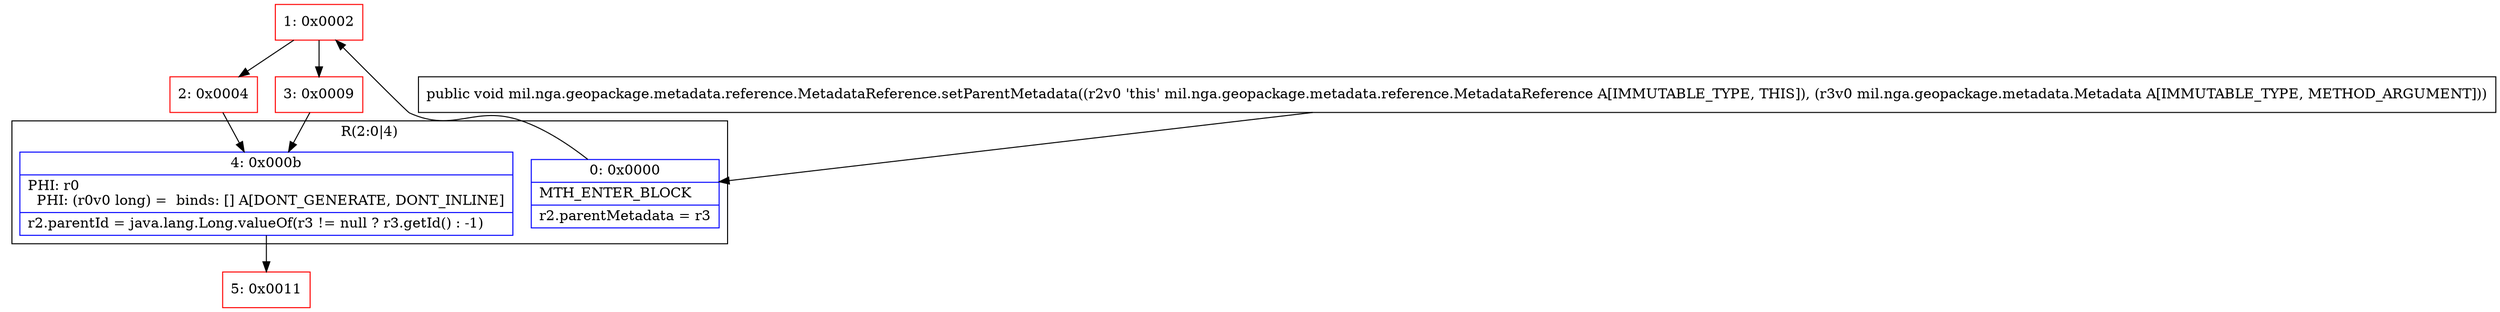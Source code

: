 digraph "CFG formil.nga.geopackage.metadata.reference.MetadataReference.setParentMetadata(Lmil\/nga\/geopackage\/metadata\/Metadata;)V" {
subgraph cluster_Region_951004122 {
label = "R(2:0|4)";
node [shape=record,color=blue];
Node_0 [shape=record,label="{0\:\ 0x0000|MTH_ENTER_BLOCK\l|r2.parentMetadata = r3\l}"];
Node_4 [shape=record,label="{4\:\ 0x000b|PHI: r0 \l  PHI: (r0v0 long) =  binds: [] A[DONT_GENERATE, DONT_INLINE]\l|r2.parentId = java.lang.Long.valueOf(r3 != null ? r3.getId() : \-1)\l}"];
}
Node_1 [shape=record,color=red,label="{1\:\ 0x0002}"];
Node_2 [shape=record,color=red,label="{2\:\ 0x0004}"];
Node_3 [shape=record,color=red,label="{3\:\ 0x0009}"];
Node_5 [shape=record,color=red,label="{5\:\ 0x0011}"];
MethodNode[shape=record,label="{public void mil.nga.geopackage.metadata.reference.MetadataReference.setParentMetadata((r2v0 'this' mil.nga.geopackage.metadata.reference.MetadataReference A[IMMUTABLE_TYPE, THIS]), (r3v0 mil.nga.geopackage.metadata.Metadata A[IMMUTABLE_TYPE, METHOD_ARGUMENT])) }"];
MethodNode -> Node_0;
Node_0 -> Node_1;
Node_4 -> Node_5;
Node_1 -> Node_2;
Node_1 -> Node_3;
Node_2 -> Node_4;
Node_3 -> Node_4;
}

